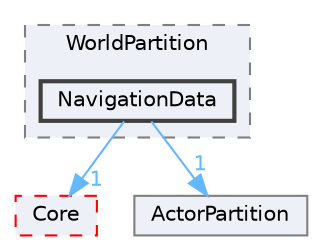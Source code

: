 digraph "NavigationData"
{
 // INTERACTIVE_SVG=YES
 // LATEX_PDF_SIZE
  bgcolor="transparent";
  edge [fontname=Helvetica,fontsize=10,labelfontname=Helvetica,labelfontsize=10];
  node [fontname=Helvetica,fontsize=10,shape=box,height=0.2,width=0.4];
  compound=true
  subgraph clusterdir_4e67b97133d7657ee6894589ad2a7aee {
    graph [ bgcolor="#edf0f7", pencolor="grey50", label="WorldPartition", fontname=Helvetica,fontsize=10 style="filled,dashed", URL="dir_4e67b97133d7657ee6894589ad2a7aee.html",tooltip=""]
  dir_e0ee827abd93c03a9c60f8fc752dd1e7 [label="NavigationData", fillcolor="#edf0f7", color="grey25", style="filled,bold", URL="dir_e0ee827abd93c03a9c60f8fc752dd1e7.html",tooltip=""];
  }
  dir_0e6cddcc9caa1238c7f3774224afaa45 [label="Core", fillcolor="#edf0f7", color="red", style="filled,dashed", URL="dir_0e6cddcc9caa1238c7f3774224afaa45.html",tooltip=""];
  dir_c9e55ff6f34c105e55f67dd214a8ae8d [label="ActorPartition", fillcolor="#edf0f7", color="grey50", style="filled", URL="dir_c9e55ff6f34c105e55f67dd214a8ae8d.html",tooltip=""];
  dir_e0ee827abd93c03a9c60f8fc752dd1e7->dir_0e6cddcc9caa1238c7f3774224afaa45 [headlabel="1", labeldistance=1.5 headhref="dir_000685_000266.html" href="dir_000685_000266.html" color="steelblue1" fontcolor="steelblue1"];
  dir_e0ee827abd93c03a9c60f8fc752dd1e7->dir_c9e55ff6f34c105e55f67dd214a8ae8d [headlabel="1", labeldistance=1.5 headhref="dir_000685_000014.html" href="dir_000685_000014.html" color="steelblue1" fontcolor="steelblue1"];
}
